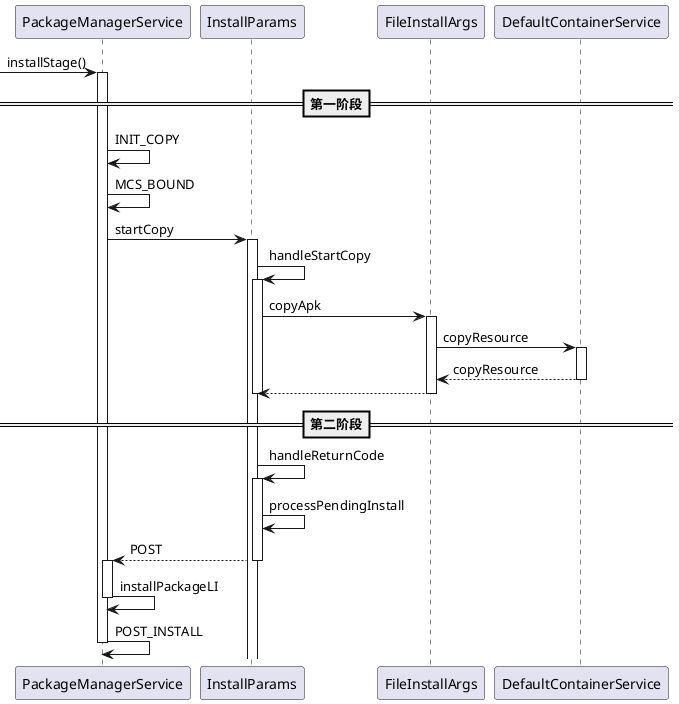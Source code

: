 @startuml
 -> PackageManagerService:installStage()
==第一阶段==
activate PackageManagerService
PackageManagerService -> PackageManagerService:INIT_COPY
PackageManagerService -> PackageManagerService:MCS_BOUND
PackageManagerService -> InstallParams:startCopy
activate InstallParams
InstallParams -> InstallParams:handleStartCopy
activate InstallParams
InstallParams -> FileInstallArgs:copyApk
activate FileInstallArgs
FileInstallArgs -> DefaultContainerService:copyResource
activate DefaultContainerService
FileInstallArgs <-- DefaultContainerService:copyResource
deactivate DefaultContainerService
InstallParams <-- FileInstallArgs
deactivate FileInstallArgs
deactivate InstallParams
==第二阶段==
InstallParams -> InstallParams:handleReturnCode
activate InstallParams
InstallParams -> InstallParams:processPendingInstall
PackageManagerService <-- InstallParams:POST
deactivate InstallParams
activate PackageManagerService
PackageManagerService -> PackageManagerService:installPackageLI
deactivate PackageManagerService
PackageManagerService -> PackageManagerService:POST_INSTALL
deactivate PackageManagerService


@enduml